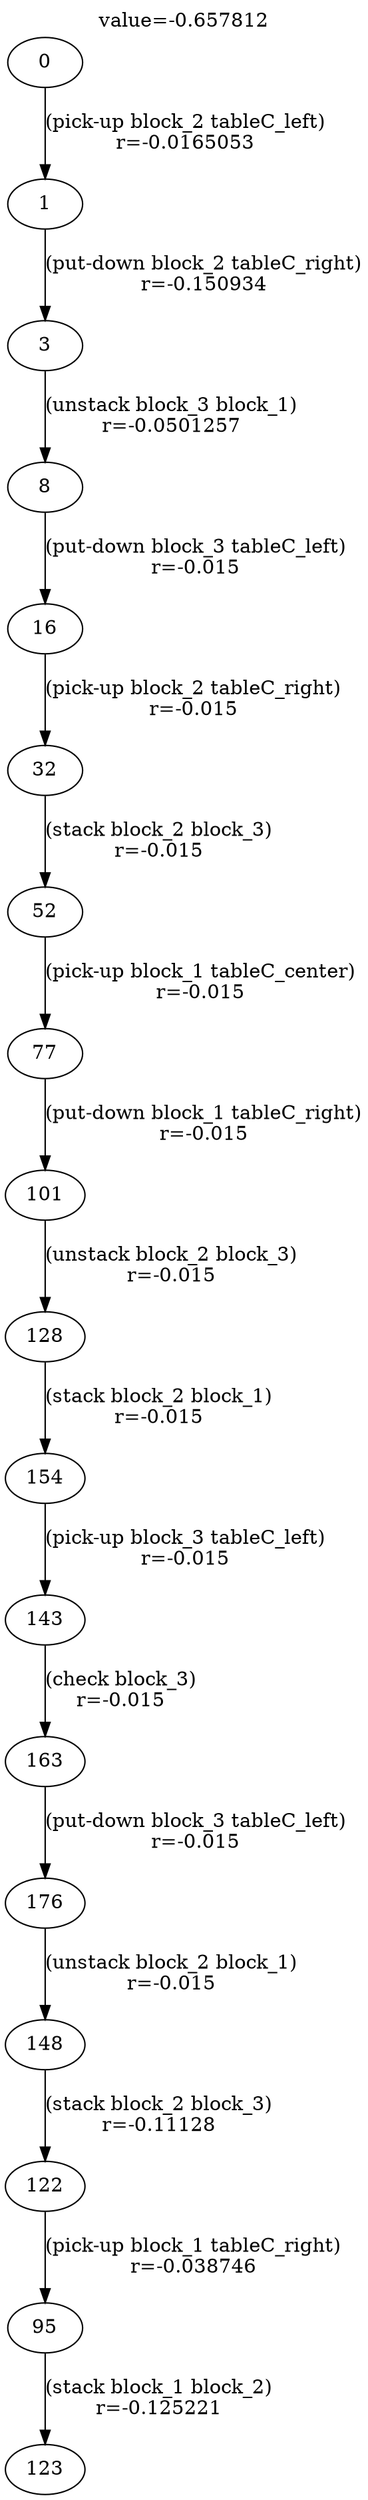 digraph g{
label="value=-0.657812"
labelloc=top
0->1 [ label="(pick-up block_2 tableC_left)
r=-0.0165053" ];
1->3 [ label="(put-down block_2 tableC_right)
r=-0.150934" ];
3->8 [ label="(unstack block_3 block_1)
r=-0.0501257" ];
8->16 [ label="(put-down block_3 tableC_left)
r=-0.015" ];
16->32 [ label="(pick-up block_2 tableC_right)
r=-0.015" ];
32->52 [ label="(stack block_2 block_3)
r=-0.015" ];
52->77 [ label="(pick-up block_1 tableC_center)
r=-0.015" ];
77->101 [ label="(put-down block_1 tableC_right)
r=-0.015" ];
101->128 [ label="(unstack block_2 block_3)
r=-0.015" ];
128->154 [ label="(stack block_2 block_1)
r=-0.015" ];
154->143 [ label="(pick-up block_3 tableC_left)
r=-0.015" ];
143->163 [ label="(check block_3)
r=-0.015" ];
163->176 [ label="(put-down block_3 tableC_left)
r=-0.015" ];
176->148 [ label="(unstack block_2 block_1)
r=-0.015" ];
148->122 [ label="(stack block_2 block_3)
r=-0.11128" ];
122->95 [ label="(pick-up block_1 tableC_right)
r=-0.038746" ];
95->123 [ label="(stack block_1 block_2)
r=-0.125221" ];
}
